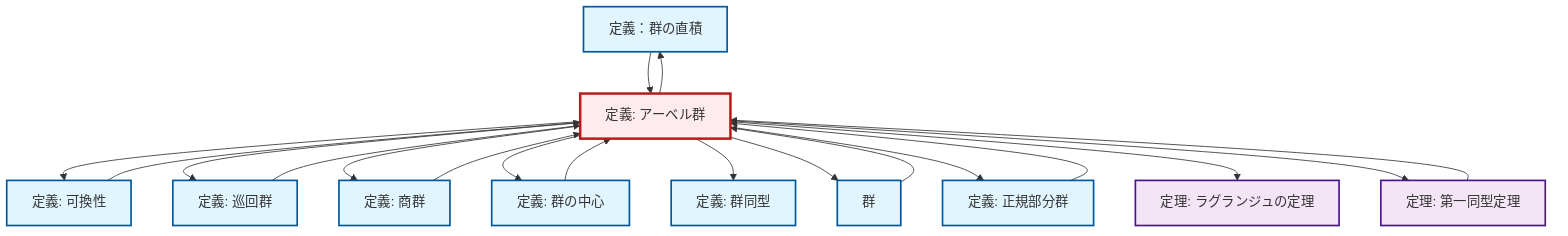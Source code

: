 graph TD
    classDef definition fill:#e1f5fe,stroke:#01579b,stroke-width:2px
    classDef theorem fill:#f3e5f5,stroke:#4a148c,stroke-width:2px
    classDef axiom fill:#fff3e0,stroke:#e65100,stroke-width:2px
    classDef example fill:#e8f5e9,stroke:#1b5e20,stroke-width:2px
    classDef current fill:#ffebee,stroke:#b71c1c,stroke-width:3px
    def-direct-product["定義：群の直積"]:::definition
    def-group["群"]:::definition
    def-commutativity["定義: 可換性"]:::definition
    def-abelian-group["定義: アーベル群"]:::definition
    def-normal-subgroup["定義: 正規部分群"]:::definition
    def-isomorphism["定義: 群同型"]:::definition
    thm-lagrange["定理: ラグランジュの定理"]:::theorem
    def-center-of-group["定義: 群の中心"]:::definition
    def-quotient-group["定義: 商群"]:::definition
    def-cyclic-group["定義: 巡回群"]:::definition
    thm-first-isomorphism["定理: 第一同型定理"]:::theorem
    def-abelian-group --> def-direct-product
    def-abelian-group --> def-commutativity
    def-abelian-group --> def-cyclic-group
    def-abelian-group --> def-quotient-group
    thm-first-isomorphism --> def-abelian-group
    def-abelian-group --> def-center-of-group
    def-normal-subgroup --> def-abelian-group
    def-abelian-group --> def-isomorphism
    def-direct-product --> def-abelian-group
    def-quotient-group --> def-abelian-group
    def-abelian-group --> def-group
    def-abelian-group --> def-normal-subgroup
    def-center-of-group --> def-abelian-group
    def-abelian-group --> thm-lagrange
    def-commutativity --> def-abelian-group
    def-group --> def-abelian-group
    def-cyclic-group --> def-abelian-group
    def-abelian-group --> thm-first-isomorphism
    class def-abelian-group current